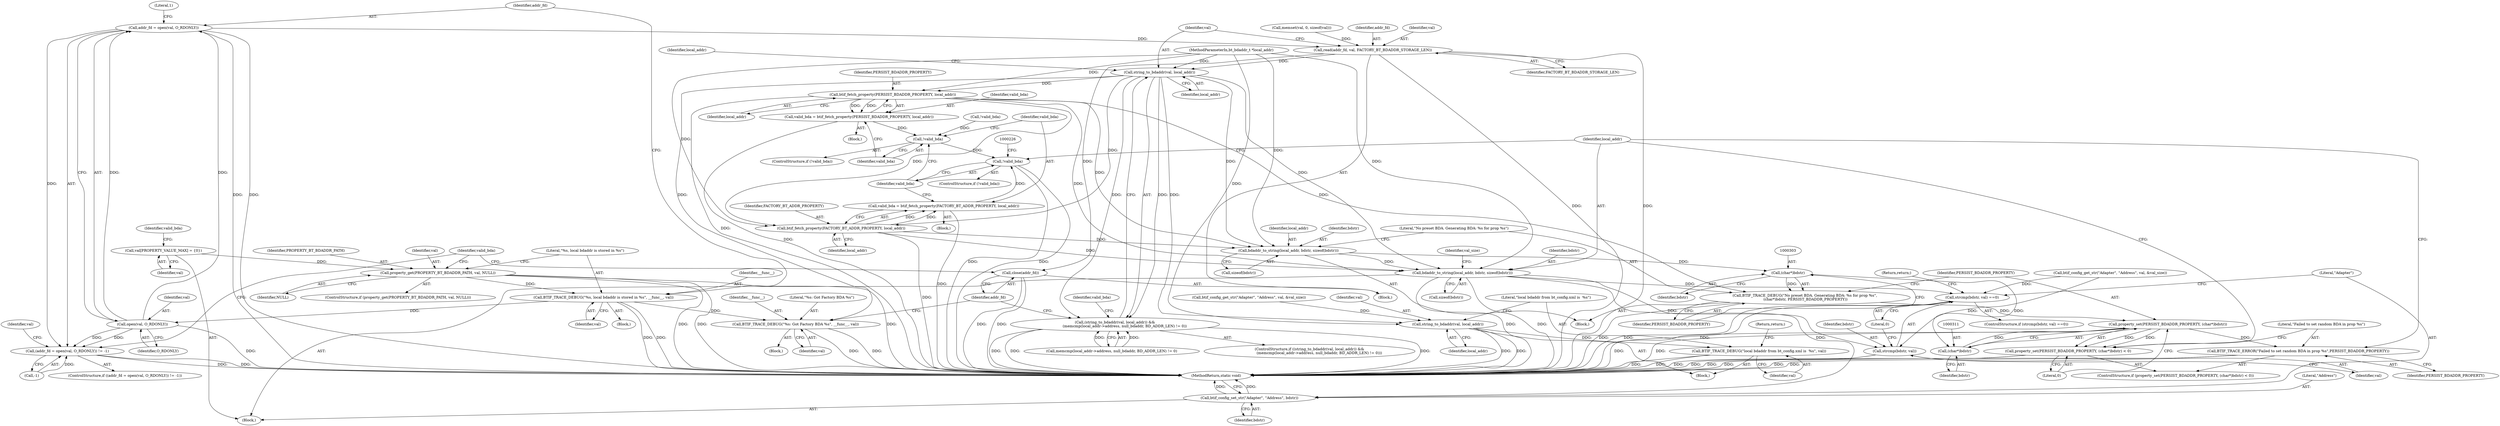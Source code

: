 digraph "0_Android_472271b153c5dc53c28beac55480a8d8434b2d5c_12@API" {
"1000138" [label="(Call,addr_fd = open(val, O_RDONLY))"];
"1000140" [label="(Call,open(val, O_RDONLY))"];
"1000132" [label="(Call,BTIF_TRACE_DEBUG(\"%s, local bdaddr is stored in %s\", __func__, val))"];
"1000126" [label="(Call,property_get(PROPERTY_BT_BDADDR_PATH, val, NULL))"];
"1000112" [label="(Call,val[PROPERTY_VALUE_MAX] = {0})"];
"1000137" [label="(Call,(addr_fd = open(val, O_RDONLY)) != -1)"];
"1000151" [label="(Call,read(addr_fd, val, FACTORY_BT_BDADDR_STORAGE_LEN))"];
"1000157" [label="(Call,string_to_bdaddr(val, local_addr))"];
"1000156" [label="(Call,(string_to_bdaddr(val, local_addr)) &&\n                 (memcmp(local_addr->address, null_bdaddr, BD_ADDR_LEN) != 0))"];
"1000172" [label="(Call,BTIF_TRACE_DEBUG(\"%s: Got Factory BDA %s\", __func__, val))"];
"1000194" [label="(Call,string_to_bdaddr(val, local_addr))"];
"1000197" [label="(Call,BTIF_TRACE_DEBUG(\"local bdaddr from bt_config.xml is  %s\", val))"];
"1000207" [label="(Call,btif_fetch_property(PERSIST_BDADDR_PROPERTY, local_addr))"];
"1000205" [label="(Call,valid_bda = btif_fetch_property(PERSIST_BDADDR_PROPERTY, local_addr))"];
"1000211" [label="(Call,!valid_bda)"];
"1000220" [label="(Call,!valid_bda)"];
"1000216" [label="(Call,btif_fetch_property(FACTORY_BT_ADDR_PROPERTY, local_addr))"];
"1000214" [label="(Call,valid_bda = btif_fetch_property(FACTORY_BT_ADDR_PROPERTY, local_addr))"];
"1000295" [label="(Call,bdaddr_to_string(local_addr, bdstr, sizeof(bdstr)))"];
"1000302" [label="(Call,(char*)bdstr)"];
"1000300" [label="(Call,BTIF_TRACE_DEBUG(\"No preset BDA. Generating BDA: %s for prop %s\",\n (char*)bdstr, PERSIST_BDADDR_PROPERTY))"];
"1000308" [label="(Call,property_set(PERSIST_BDADDR_PROPERTY, (char*)bdstr))"];
"1000307" [label="(Call,property_set(PERSIST_BDADDR_PROPERTY, (char*)bdstr) < 0)"];
"1000314" [label="(Call,BTIF_TRACE_ERROR(\"Failed to set random BDA in prop %s\",PERSIST_BDADDR_PROPERTY))"];
"1000310" [label="(Call,(char*)bdstr)"];
"1000318" [label="(Call,bdaddr_to_string(local_addr, bdstr, sizeof(bdstr)))"];
"1000336" [label="(Call,strcmp(bdstr, val) ==0)"];
"1000337" [label="(Call,strcmp(bdstr, val))"];
"1000343" [label="(Call,btif_config_set_str(\"Adapter\", \"Address\", bdstr))"];
"1000176" [label="(Call,close(addr_fd))"];
"1000133" [label="(Literal,\"%s, local bdaddr is stored in %s\")"];
"1000204" [label="(Block,)"];
"1000177" [label="(Identifier,addr_fd)"];
"1000137" [label="(Call,(addr_fd = open(val, O_RDONLY)) != -1)"];
"1000134" [label="(Identifier,__func__)"];
"1000335" [label="(ControlStructure,if (strcmp(bdstr, val) ==0))"];
"1000187" [label="(Call,btif_config_get_str(\"Adapter\", \"Address\", val, &val_size))"];
"1000129" [label="(Identifier,NULL)"];
"1000127" [label="(Identifier,PROPERTY_BT_BDADDR_PATH)"];
"1000302" [label="(Call,(char*)bdstr)"];
"1000213" [label="(Block,)"];
"1000301" [label="(Literal,\"No preset BDA. Generating BDA: %s for prop %s\")"];
"1000135" [label="(Identifier,val)"];
"1000139" [label="(Identifier,addr_fd)"];
"1000175" [label="(Identifier,val)"];
"1000298" [label="(Call,sizeof(bdstr))"];
"1000180" [label="(Identifier,valid_bda)"];
"1000297" [label="(Identifier,bdstr)"];
"1000312" [label="(Identifier,bdstr)"];
"1000109" [label="(MethodParameterIn,bt_bdaddr_t *local_addr)"];
"1000132" [label="(Call,BTIF_TRACE_DEBUG(\"%s, local bdaddr is stored in %s\", __func__, val))"];
"1000308" [label="(Call,property_set(PERSIST_BDADDR_PROPERTY, (char*)bdstr))"];
"1000172" [label="(Call,BTIF_TRACE_DEBUG(\"%s: Got Factory BDA %s\", __func__, val))"];
"1000222" [label="(Block,)"];
"1000316" [label="(Identifier,PERSIST_BDADDR_PROPERTY)"];
"1000339" [label="(Identifier,val)"];
"1000199" [label="(Identifier,val)"];
"1000209" [label="(Identifier,local_addr)"];
"1000116" [label="(Identifier,valid_bda)"];
"1000173" [label="(Literal,\"%s: Got Factory BDA %s\")"];
"1000194" [label="(Call,string_to_bdaddr(val, local_addr))"];
"1000336" [label="(Call,strcmp(bdstr, val) ==0)"];
"1000168" [label="(Block,)"];
"1000324" [label="(Identifier,val_size)"];
"1000152" [label="(Identifier,addr_fd)"];
"1000212" [label="(Identifier,valid_bda)"];
"1000159" [label="(Identifier,local_addr)"];
"1000198" [label="(Literal,\"local bdaddr from bt_config.xml is  %s\")"];
"1000140" [label="(Call,open(val, O_RDONLY))"];
"1000217" [label="(Identifier,FACTORY_BT_ADDR_PROPERTY)"];
"1000138" [label="(Call,addr_fd = open(val, O_RDONLY))"];
"1000157" [label="(Call,string_to_bdaddr(val, local_addr))"];
"1000144" [label="(Literal,1)"];
"1000345" [label="(Literal,\"Address\")"];
"1000306" [label="(ControlStructure,if (property_set(PERSIST_BDADDR_PROPERTY, (char*)bdstr) < 0))"];
"1000153" [label="(Identifier,val)"];
"1000300" [label="(Call,BTIF_TRACE_DEBUG(\"No preset BDA. Generating BDA: %s for prop %s\",\n (char*)bdstr, PERSIST_BDADDR_PROPERTY))"];
"1000154" [label="(Identifier,FACTORY_BT_BDADDR_STORAGE_LEN)"];
"1000305" [label="(Identifier,PERSIST_BDADDR_PROPERTY)"];
"1000216" [label="(Call,btif_fetch_property(FACTORY_BT_ADDR_PROPERTY, local_addr))"];
"1000151" [label="(Call,read(addr_fd, val, FACTORY_BT_BDADDR_STORAGE_LEN))"];
"1000143" [label="(Call,-1)"];
"1000141" [label="(Identifier,val)"];
"1000200" [label="(Return,return;)"];
"1000309" [label="(Identifier,PERSIST_BDADDR_PROPERTY)"];
"1000195" [label="(Identifier,val)"];
"1000343" [label="(Call,btif_config_set_str(\"Adapter\", \"Address\", bdstr))"];
"1000342" [label="(Return,return;)"];
"1000155" [label="(ControlStructure,if ((string_to_bdaddr(val, local_addr)) &&\n                 (memcmp(local_addr->address, null_bdaddr, BD_ADDR_LEN) != 0)))"];
"1000314" [label="(Call,BTIF_TRACE_ERROR(\"Failed to set random BDA in prop %s\",PERSIST_BDADDR_PROPERTY))"];
"1000337" [label="(Call,strcmp(bdstr, val))"];
"1000142" [label="(Identifier,O_RDONLY)"];
"1000110" [label="(Block,)"];
"1000315" [label="(Literal,\"Failed to set random BDA in prop %s\")"];
"1000211" [label="(Call,!valid_bda)"];
"1000344" [label="(Literal,\"Adapter\")"];
"1000197" [label="(Call,BTIF_TRACE_DEBUG(\"local bdaddr from bt_config.xml is  %s\", val))"];
"1000126" [label="(Call,property_get(PROPERTY_BT_BDADDR_PATH, val, NULL))"];
"1000318" [label="(Call,bdaddr_to_string(local_addr, bdstr, sizeof(bdstr)))"];
"1000176" [label="(Call,close(addr_fd))"];
"1000170" [label="(Identifier,valid_bda)"];
"1000146" [label="(Call,memset(val, 0, sizeof(val)))"];
"1000112" [label="(Call,val[PROPERTY_VALUE_MAX] = {0})"];
"1000158" [label="(Identifier,val)"];
"1000196" [label="(Identifier,local_addr)"];
"1000346" [label="(Identifier,bdstr)"];
"1000163" [label="(Identifier,local_addr)"];
"1000304" [label="(Identifier,bdstr)"];
"1000147" [label="(Identifier,val)"];
"1000193" [label="(Block,)"];
"1000207" [label="(Call,btif_fetch_property(PERSIST_BDADDR_PROPERTY, local_addr))"];
"1000347" [label="(MethodReturn,static void)"];
"1000320" [label="(Identifier,bdstr)"];
"1000338" [label="(Identifier,bdstr)"];
"1000156" [label="(Call,(string_to_bdaddr(val, local_addr)) &&\n                 (memcmp(local_addr->address, null_bdaddr, BD_ADDR_LEN) != 0))"];
"1000128" [label="(Identifier,val)"];
"1000321" [label="(Call,sizeof(bdstr))"];
"1000220" [label="(Call,!valid_bda)"];
"1000218" [label="(Identifier,local_addr)"];
"1000313" [label="(Literal,0)"];
"1000210" [label="(ControlStructure,if (!valid_bda))"];
"1000295" [label="(Call,bdaddr_to_string(local_addr, bdstr, sizeof(bdstr)))"];
"1000296" [label="(Identifier,local_addr)"];
"1000125" [label="(ControlStructure,if (property_get(PROPERTY_BT_BDADDR_PATH, val, NULL)))"];
"1000174" [label="(Identifier,__func__)"];
"1000219" [label="(ControlStructure,if (!valid_bda))"];
"1000145" [label="(Block,)"];
"1000214" [label="(Call,valid_bda = btif_fetch_property(FACTORY_BT_ADDR_PROPERTY, local_addr))"];
"1000130" [label="(Block,)"];
"1000205" [label="(Call,valid_bda = btif_fetch_property(PERSIST_BDADDR_PROPERTY, local_addr))"];
"1000328" [label="(Call,btif_config_get_str(\"Adapter\", \"Address\", val, &val_size))"];
"1000221" [label="(Identifier,valid_bda)"];
"1000215" [label="(Identifier,valid_bda)"];
"1000206" [label="(Identifier,valid_bda)"];
"1000319" [label="(Identifier,local_addr)"];
"1000113" [label="(Identifier,val)"];
"1000340" [label="(Literal,0)"];
"1000208" [label="(Identifier,PERSIST_BDADDR_PROPERTY)"];
"1000160" [label="(Call,memcmp(local_addr->address, null_bdaddr, BD_ADDR_LEN) != 0)"];
"1000307" [label="(Call,property_set(PERSIST_BDADDR_PROPERTY, (char*)bdstr) < 0)"];
"1000202" [label="(Call,!valid_bda)"];
"1000310" [label="(Call,(char*)bdstr)"];
"1000136" [label="(ControlStructure,if ((addr_fd = open(val, O_RDONLY)) != -1))"];
"1000138" -> "1000137"  [label="AST: "];
"1000138" -> "1000140"  [label="CFG: "];
"1000139" -> "1000138"  [label="AST: "];
"1000140" -> "1000138"  [label="AST: "];
"1000144" -> "1000138"  [label="CFG: "];
"1000138" -> "1000347"  [label="DDG: "];
"1000138" -> "1000347"  [label="DDG: "];
"1000138" -> "1000137"  [label="DDG: "];
"1000140" -> "1000138"  [label="DDG: "];
"1000140" -> "1000138"  [label="DDG: "];
"1000138" -> "1000151"  [label="DDG: "];
"1000140" -> "1000142"  [label="CFG: "];
"1000141" -> "1000140"  [label="AST: "];
"1000142" -> "1000140"  [label="AST: "];
"1000140" -> "1000347"  [label="DDG: "];
"1000140" -> "1000137"  [label="DDG: "];
"1000140" -> "1000137"  [label="DDG: "];
"1000132" -> "1000140"  [label="DDG: "];
"1000132" -> "1000130"  [label="AST: "];
"1000132" -> "1000135"  [label="CFG: "];
"1000133" -> "1000132"  [label="AST: "];
"1000134" -> "1000132"  [label="AST: "];
"1000135" -> "1000132"  [label="AST: "];
"1000139" -> "1000132"  [label="CFG: "];
"1000132" -> "1000347"  [label="DDG: "];
"1000132" -> "1000347"  [label="DDG: "];
"1000126" -> "1000132"  [label="DDG: "];
"1000132" -> "1000172"  [label="DDG: "];
"1000126" -> "1000125"  [label="AST: "];
"1000126" -> "1000129"  [label="CFG: "];
"1000127" -> "1000126"  [label="AST: "];
"1000128" -> "1000126"  [label="AST: "];
"1000129" -> "1000126"  [label="AST: "];
"1000133" -> "1000126"  [label="CFG: "];
"1000180" -> "1000126"  [label="CFG: "];
"1000126" -> "1000347"  [label="DDG: "];
"1000126" -> "1000347"  [label="DDG: "];
"1000126" -> "1000347"  [label="DDG: "];
"1000112" -> "1000126"  [label="DDG: "];
"1000112" -> "1000110"  [label="AST: "];
"1000112" -> "1000113"  [label="CFG: "];
"1000113" -> "1000112"  [label="AST: "];
"1000116" -> "1000112"  [label="CFG: "];
"1000137" -> "1000136"  [label="AST: "];
"1000137" -> "1000143"  [label="CFG: "];
"1000143" -> "1000137"  [label="AST: "];
"1000147" -> "1000137"  [label="CFG: "];
"1000180" -> "1000137"  [label="CFG: "];
"1000137" -> "1000347"  [label="DDG: "];
"1000137" -> "1000347"  [label="DDG: "];
"1000143" -> "1000137"  [label="DDG: "];
"1000151" -> "1000145"  [label="AST: "];
"1000151" -> "1000154"  [label="CFG: "];
"1000152" -> "1000151"  [label="AST: "];
"1000153" -> "1000151"  [label="AST: "];
"1000154" -> "1000151"  [label="AST: "];
"1000158" -> "1000151"  [label="CFG: "];
"1000151" -> "1000347"  [label="DDG: "];
"1000151" -> "1000347"  [label="DDG: "];
"1000146" -> "1000151"  [label="DDG: "];
"1000151" -> "1000157"  [label="DDG: "];
"1000151" -> "1000176"  [label="DDG: "];
"1000157" -> "1000156"  [label="AST: "];
"1000157" -> "1000159"  [label="CFG: "];
"1000158" -> "1000157"  [label="AST: "];
"1000159" -> "1000157"  [label="AST: "];
"1000163" -> "1000157"  [label="CFG: "];
"1000156" -> "1000157"  [label="CFG: "];
"1000157" -> "1000156"  [label="DDG: "];
"1000157" -> "1000156"  [label="DDG: "];
"1000109" -> "1000157"  [label="DDG: "];
"1000157" -> "1000172"  [label="DDG: "];
"1000157" -> "1000194"  [label="DDG: "];
"1000157" -> "1000207"  [label="DDG: "];
"1000157" -> "1000216"  [label="DDG: "];
"1000157" -> "1000295"  [label="DDG: "];
"1000157" -> "1000318"  [label="DDG: "];
"1000156" -> "1000155"  [label="AST: "];
"1000156" -> "1000160"  [label="CFG: "];
"1000160" -> "1000156"  [label="AST: "];
"1000170" -> "1000156"  [label="CFG: "];
"1000177" -> "1000156"  [label="CFG: "];
"1000156" -> "1000347"  [label="DDG: "];
"1000156" -> "1000347"  [label="DDG: "];
"1000156" -> "1000347"  [label="DDG: "];
"1000160" -> "1000156"  [label="DDG: "];
"1000160" -> "1000156"  [label="DDG: "];
"1000172" -> "1000168"  [label="AST: "];
"1000172" -> "1000175"  [label="CFG: "];
"1000173" -> "1000172"  [label="AST: "];
"1000174" -> "1000172"  [label="AST: "];
"1000175" -> "1000172"  [label="AST: "];
"1000177" -> "1000172"  [label="CFG: "];
"1000172" -> "1000347"  [label="DDG: "];
"1000172" -> "1000347"  [label="DDG: "];
"1000194" -> "1000193"  [label="AST: "];
"1000194" -> "1000196"  [label="CFG: "];
"1000195" -> "1000194"  [label="AST: "];
"1000196" -> "1000194"  [label="AST: "];
"1000198" -> "1000194"  [label="CFG: "];
"1000194" -> "1000347"  [label="DDG: "];
"1000194" -> "1000347"  [label="DDG: "];
"1000187" -> "1000194"  [label="DDG: "];
"1000109" -> "1000194"  [label="DDG: "];
"1000194" -> "1000197"  [label="DDG: "];
"1000197" -> "1000193"  [label="AST: "];
"1000197" -> "1000199"  [label="CFG: "];
"1000198" -> "1000197"  [label="AST: "];
"1000199" -> "1000197"  [label="AST: "];
"1000200" -> "1000197"  [label="CFG: "];
"1000197" -> "1000347"  [label="DDG: "];
"1000197" -> "1000347"  [label="DDG: "];
"1000207" -> "1000205"  [label="AST: "];
"1000207" -> "1000209"  [label="CFG: "];
"1000208" -> "1000207"  [label="AST: "];
"1000209" -> "1000207"  [label="AST: "];
"1000205" -> "1000207"  [label="CFG: "];
"1000207" -> "1000347"  [label="DDG: "];
"1000207" -> "1000205"  [label="DDG: "];
"1000207" -> "1000205"  [label="DDG: "];
"1000109" -> "1000207"  [label="DDG: "];
"1000207" -> "1000216"  [label="DDG: "];
"1000207" -> "1000295"  [label="DDG: "];
"1000207" -> "1000300"  [label="DDG: "];
"1000207" -> "1000318"  [label="DDG: "];
"1000205" -> "1000204"  [label="AST: "];
"1000206" -> "1000205"  [label="AST: "];
"1000212" -> "1000205"  [label="CFG: "];
"1000205" -> "1000347"  [label="DDG: "];
"1000205" -> "1000211"  [label="DDG: "];
"1000211" -> "1000210"  [label="AST: "];
"1000211" -> "1000212"  [label="CFG: "];
"1000212" -> "1000211"  [label="AST: "];
"1000215" -> "1000211"  [label="CFG: "];
"1000221" -> "1000211"  [label="CFG: "];
"1000202" -> "1000211"  [label="DDG: "];
"1000211" -> "1000220"  [label="DDG: "];
"1000220" -> "1000219"  [label="AST: "];
"1000220" -> "1000221"  [label="CFG: "];
"1000221" -> "1000220"  [label="AST: "];
"1000226" -> "1000220"  [label="CFG: "];
"1000319" -> "1000220"  [label="CFG: "];
"1000220" -> "1000347"  [label="DDG: "];
"1000220" -> "1000347"  [label="DDG: "];
"1000214" -> "1000220"  [label="DDG: "];
"1000216" -> "1000214"  [label="AST: "];
"1000216" -> "1000218"  [label="CFG: "];
"1000217" -> "1000216"  [label="AST: "];
"1000218" -> "1000216"  [label="AST: "];
"1000214" -> "1000216"  [label="CFG: "];
"1000216" -> "1000347"  [label="DDG: "];
"1000216" -> "1000214"  [label="DDG: "];
"1000216" -> "1000214"  [label="DDG: "];
"1000109" -> "1000216"  [label="DDG: "];
"1000216" -> "1000295"  [label="DDG: "];
"1000216" -> "1000318"  [label="DDG: "];
"1000214" -> "1000213"  [label="AST: "];
"1000215" -> "1000214"  [label="AST: "];
"1000221" -> "1000214"  [label="CFG: "];
"1000214" -> "1000347"  [label="DDG: "];
"1000295" -> "1000222"  [label="AST: "];
"1000295" -> "1000298"  [label="CFG: "];
"1000296" -> "1000295"  [label="AST: "];
"1000297" -> "1000295"  [label="AST: "];
"1000298" -> "1000295"  [label="AST: "];
"1000301" -> "1000295"  [label="CFG: "];
"1000109" -> "1000295"  [label="DDG: "];
"1000295" -> "1000302"  [label="DDG: "];
"1000295" -> "1000318"  [label="DDG: "];
"1000302" -> "1000300"  [label="AST: "];
"1000302" -> "1000304"  [label="CFG: "];
"1000303" -> "1000302"  [label="AST: "];
"1000304" -> "1000302"  [label="AST: "];
"1000305" -> "1000302"  [label="CFG: "];
"1000302" -> "1000300"  [label="DDG: "];
"1000302" -> "1000310"  [label="DDG: "];
"1000300" -> "1000222"  [label="AST: "];
"1000300" -> "1000305"  [label="CFG: "];
"1000301" -> "1000300"  [label="AST: "];
"1000305" -> "1000300"  [label="AST: "];
"1000309" -> "1000300"  [label="CFG: "];
"1000300" -> "1000347"  [label="DDG: "];
"1000300" -> "1000308"  [label="DDG: "];
"1000308" -> "1000307"  [label="AST: "];
"1000308" -> "1000310"  [label="CFG: "];
"1000309" -> "1000308"  [label="AST: "];
"1000310" -> "1000308"  [label="AST: "];
"1000313" -> "1000308"  [label="CFG: "];
"1000308" -> "1000347"  [label="DDG: "];
"1000308" -> "1000347"  [label="DDG: "];
"1000308" -> "1000307"  [label="DDG: "];
"1000308" -> "1000307"  [label="DDG: "];
"1000310" -> "1000308"  [label="DDG: "];
"1000308" -> "1000314"  [label="DDG: "];
"1000307" -> "1000306"  [label="AST: "];
"1000307" -> "1000313"  [label="CFG: "];
"1000313" -> "1000307"  [label="AST: "];
"1000315" -> "1000307"  [label="CFG: "];
"1000319" -> "1000307"  [label="CFG: "];
"1000307" -> "1000347"  [label="DDG: "];
"1000307" -> "1000347"  [label="DDG: "];
"1000314" -> "1000306"  [label="AST: "];
"1000314" -> "1000316"  [label="CFG: "];
"1000315" -> "1000314"  [label="AST: "];
"1000316" -> "1000314"  [label="AST: "];
"1000319" -> "1000314"  [label="CFG: "];
"1000314" -> "1000347"  [label="DDG: "];
"1000314" -> "1000347"  [label="DDG: "];
"1000310" -> "1000312"  [label="CFG: "];
"1000311" -> "1000310"  [label="AST: "];
"1000312" -> "1000310"  [label="AST: "];
"1000318" -> "1000110"  [label="AST: "];
"1000318" -> "1000321"  [label="CFG: "];
"1000319" -> "1000318"  [label="AST: "];
"1000320" -> "1000318"  [label="AST: "];
"1000321" -> "1000318"  [label="AST: "];
"1000324" -> "1000318"  [label="CFG: "];
"1000318" -> "1000347"  [label="DDG: "];
"1000318" -> "1000347"  [label="DDG: "];
"1000109" -> "1000318"  [label="DDG: "];
"1000318" -> "1000336"  [label="DDG: "];
"1000318" -> "1000337"  [label="DDG: "];
"1000318" -> "1000343"  [label="DDG: "];
"1000336" -> "1000335"  [label="AST: "];
"1000336" -> "1000340"  [label="CFG: "];
"1000337" -> "1000336"  [label="AST: "];
"1000340" -> "1000336"  [label="AST: "];
"1000342" -> "1000336"  [label="CFG: "];
"1000344" -> "1000336"  [label="CFG: "];
"1000336" -> "1000347"  [label="DDG: "];
"1000336" -> "1000347"  [label="DDG: "];
"1000328" -> "1000336"  [label="DDG: "];
"1000337" -> "1000339"  [label="CFG: "];
"1000338" -> "1000337"  [label="AST: "];
"1000339" -> "1000337"  [label="AST: "];
"1000340" -> "1000337"  [label="CFG: "];
"1000337" -> "1000347"  [label="DDG: "];
"1000337" -> "1000347"  [label="DDG: "];
"1000328" -> "1000337"  [label="DDG: "];
"1000343" -> "1000110"  [label="AST: "];
"1000343" -> "1000346"  [label="CFG: "];
"1000344" -> "1000343"  [label="AST: "];
"1000345" -> "1000343"  [label="AST: "];
"1000346" -> "1000343"  [label="AST: "];
"1000347" -> "1000343"  [label="CFG: "];
"1000343" -> "1000347"  [label="DDG: "];
"1000343" -> "1000347"  [label="DDG: "];
"1000176" -> "1000145"  [label="AST: "];
"1000176" -> "1000177"  [label="CFG: "];
"1000177" -> "1000176"  [label="AST: "];
"1000180" -> "1000176"  [label="CFG: "];
"1000176" -> "1000347"  [label="DDG: "];
"1000176" -> "1000347"  [label="DDG: "];
}
